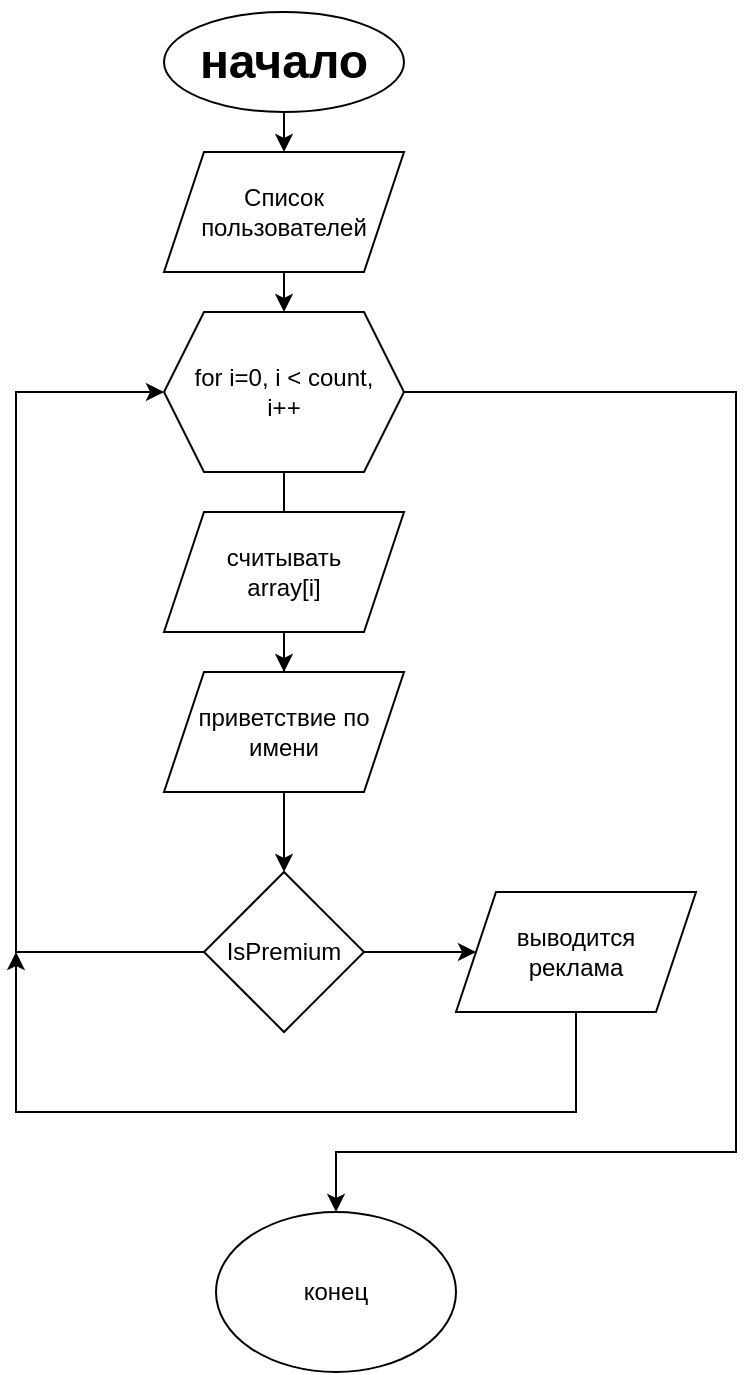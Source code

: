 <mxfile version="14.5.7" type="github"><diagram id="IqEgUg-eq13hBh6VK-Dp" name="Page-1"><mxGraphModel dx="1038" dy="575" grid="1" gridSize="10" guides="1" tooltips="1" connect="1" arrows="1" fold="1" page="1" pageScale="1" pageWidth="827" pageHeight="1169" math="0" shadow="0"><root><mxCell id="0"/><mxCell id="1" parent="0"/><mxCell id="0ihs4amer6DT3n8suKQ2-1" style="edgeStyle=none;rounded=0;orthogonalLoop=1;jettySize=auto;html=1;" edge="1" parent="1" source="0ihs4amer6DT3n8suKQ2-2" target="0ihs4amer6DT3n8suKQ2-4"><mxGeometry relative="1" as="geometry"/></mxCell><mxCell id="0ihs4amer6DT3n8suKQ2-2" value="&lt;h1&gt;начало&lt;/h1&gt;" style="ellipse;whiteSpace=wrap;html=1;" vertex="1" parent="1"><mxGeometry x="354" y="70" width="120" height="50" as="geometry"/></mxCell><mxCell id="0ihs4amer6DT3n8suKQ2-3" style="edgeStyle=none;rounded=0;orthogonalLoop=1;jettySize=auto;html=1;entryX=0.5;entryY=0;entryDx=0;entryDy=0;" edge="1" parent="1" source="0ihs4amer6DT3n8suKQ2-4" target="0ihs4amer6DT3n8suKQ2-7"><mxGeometry relative="1" as="geometry"/></mxCell><mxCell id="0ihs4amer6DT3n8suKQ2-4" value="Список пользователей" style="shape=parallelogram;perimeter=parallelogramPerimeter;whiteSpace=wrap;html=1;fixedSize=1;" vertex="1" parent="1"><mxGeometry x="354" y="140" width="120" height="60" as="geometry"/></mxCell><mxCell id="0ihs4amer6DT3n8suKQ2-5" style="edgeStyle=none;rounded=0;orthogonalLoop=1;jettySize=auto;html=1;" edge="1" parent="1" source="0ihs4amer6DT3n8suKQ2-7"><mxGeometry relative="1" as="geometry"><mxPoint x="414" y="350" as="targetPoint"/></mxGeometry></mxCell><mxCell id="0ihs4amer6DT3n8suKQ2-6" style="edgeStyle=orthogonalEdgeStyle;rounded=0;orthogonalLoop=1;jettySize=auto;html=1;entryX=0.5;entryY=0;entryDx=0;entryDy=0;" edge="1" parent="1" source="0ihs4amer6DT3n8suKQ2-7" target="0ihs4amer6DT3n8suKQ2-17"><mxGeometry relative="1" as="geometry"><mxPoint x="440" y="740" as="targetPoint"/><Array as="points"><mxPoint x="640" y="260"/><mxPoint x="640" y="640"/><mxPoint x="440" y="640"/></Array></mxGeometry></mxCell><mxCell id="0ihs4amer6DT3n8suKQ2-7" value="&lt;div&gt;for i=0, i &amp;lt; count,&lt;/div&gt;&lt;div&gt;i++&lt;br&gt;&lt;/div&gt;" style="shape=hexagon;perimeter=hexagonPerimeter2;whiteSpace=wrap;html=1;fixedSize=1;" vertex="1" parent="1"><mxGeometry x="354" y="220" width="120" height="80" as="geometry"/></mxCell><mxCell id="0ihs4amer6DT3n8suKQ2-8" style="edgeStyle=orthogonalEdgeStyle;rounded=0;orthogonalLoop=1;jettySize=auto;html=1;" edge="1" parent="1" source="0ihs4amer6DT3n8suKQ2-9" target="0ihs4amer6DT3n8suKQ2-16"><mxGeometry relative="1" as="geometry"/></mxCell><mxCell id="0ihs4amer6DT3n8suKQ2-9" value="&lt;div&gt;считывать &lt;br&gt;&lt;/div&gt;&lt;div&gt;array[i]&lt;/div&gt;" style="shape=parallelogram;perimeter=parallelogramPerimeter;whiteSpace=wrap;html=1;fixedSize=1;" vertex="1" parent="1"><mxGeometry x="354" y="320" width="120" height="60" as="geometry"/></mxCell><mxCell id="0ihs4amer6DT3n8suKQ2-10" style="edgeStyle=orthogonalEdgeStyle;rounded=0;orthogonalLoop=1;jettySize=auto;html=1;exitX=0;exitY=0.5;exitDx=0;exitDy=0;entryX=0;entryY=0.5;entryDx=0;entryDy=0;" edge="1" parent="1" source="0ihs4amer6DT3n8suKQ2-12" target="0ihs4amer6DT3n8suKQ2-7"><mxGeometry relative="1" as="geometry"><mxPoint x="280" y="260" as="targetPoint"/><Array as="points"><mxPoint x="280" y="540"/><mxPoint x="280" y="260"/></Array></mxGeometry></mxCell><mxCell id="0ihs4amer6DT3n8suKQ2-11" style="edgeStyle=orthogonalEdgeStyle;rounded=0;orthogonalLoop=1;jettySize=auto;html=1;entryX=0;entryY=0.5;entryDx=0;entryDy=0;" edge="1" parent="1" source="0ihs4amer6DT3n8suKQ2-12" target="0ihs4amer6DT3n8suKQ2-14"><mxGeometry relative="1" as="geometry"/></mxCell><mxCell id="0ihs4amer6DT3n8suKQ2-12" value="&lt;div&gt;IsPremium&lt;br&gt;&lt;/div&gt;" style="rhombus;whiteSpace=wrap;html=1;" vertex="1" parent="1"><mxGeometry x="374" y="500" width="80" height="80" as="geometry"/></mxCell><mxCell id="0ihs4amer6DT3n8suKQ2-13" style="edgeStyle=orthogonalEdgeStyle;rounded=0;orthogonalLoop=1;jettySize=auto;html=1;" edge="1" parent="1" source="0ihs4amer6DT3n8suKQ2-14"><mxGeometry relative="1" as="geometry"><mxPoint x="280" y="540" as="targetPoint"/><Array as="points"><mxPoint x="560" y="620"/><mxPoint x="280" y="620"/></Array></mxGeometry></mxCell><mxCell id="0ihs4amer6DT3n8suKQ2-14" value="&lt;div&gt;выводится &lt;br&gt;&lt;/div&gt;&lt;div&gt;реклама&lt;/div&gt;" style="shape=parallelogram;perimeter=parallelogramPerimeter;whiteSpace=wrap;html=1;fixedSize=1;" vertex="1" parent="1"><mxGeometry x="500" y="510" width="120" height="60" as="geometry"/></mxCell><mxCell id="0ihs4amer6DT3n8suKQ2-15" style="edgeStyle=orthogonalEdgeStyle;rounded=0;orthogonalLoop=1;jettySize=auto;html=1;entryX=0.5;entryY=0;entryDx=0;entryDy=0;" edge="1" parent="1" source="0ihs4amer6DT3n8suKQ2-16" target="0ihs4amer6DT3n8suKQ2-12"><mxGeometry relative="1" as="geometry"/></mxCell><mxCell id="0ihs4amer6DT3n8suKQ2-16" value="приветствие по имени" style="shape=parallelogram;perimeter=parallelogramPerimeter;whiteSpace=wrap;html=1;fixedSize=1;" vertex="1" parent="1"><mxGeometry x="354" y="400" width="120" height="60" as="geometry"/></mxCell><mxCell id="0ihs4amer6DT3n8suKQ2-17" value="конец" style="ellipse;whiteSpace=wrap;html=1;" vertex="1" parent="1"><mxGeometry x="380" y="670" width="120" height="80" as="geometry"/></mxCell></root></mxGraphModel></diagram></mxfile>